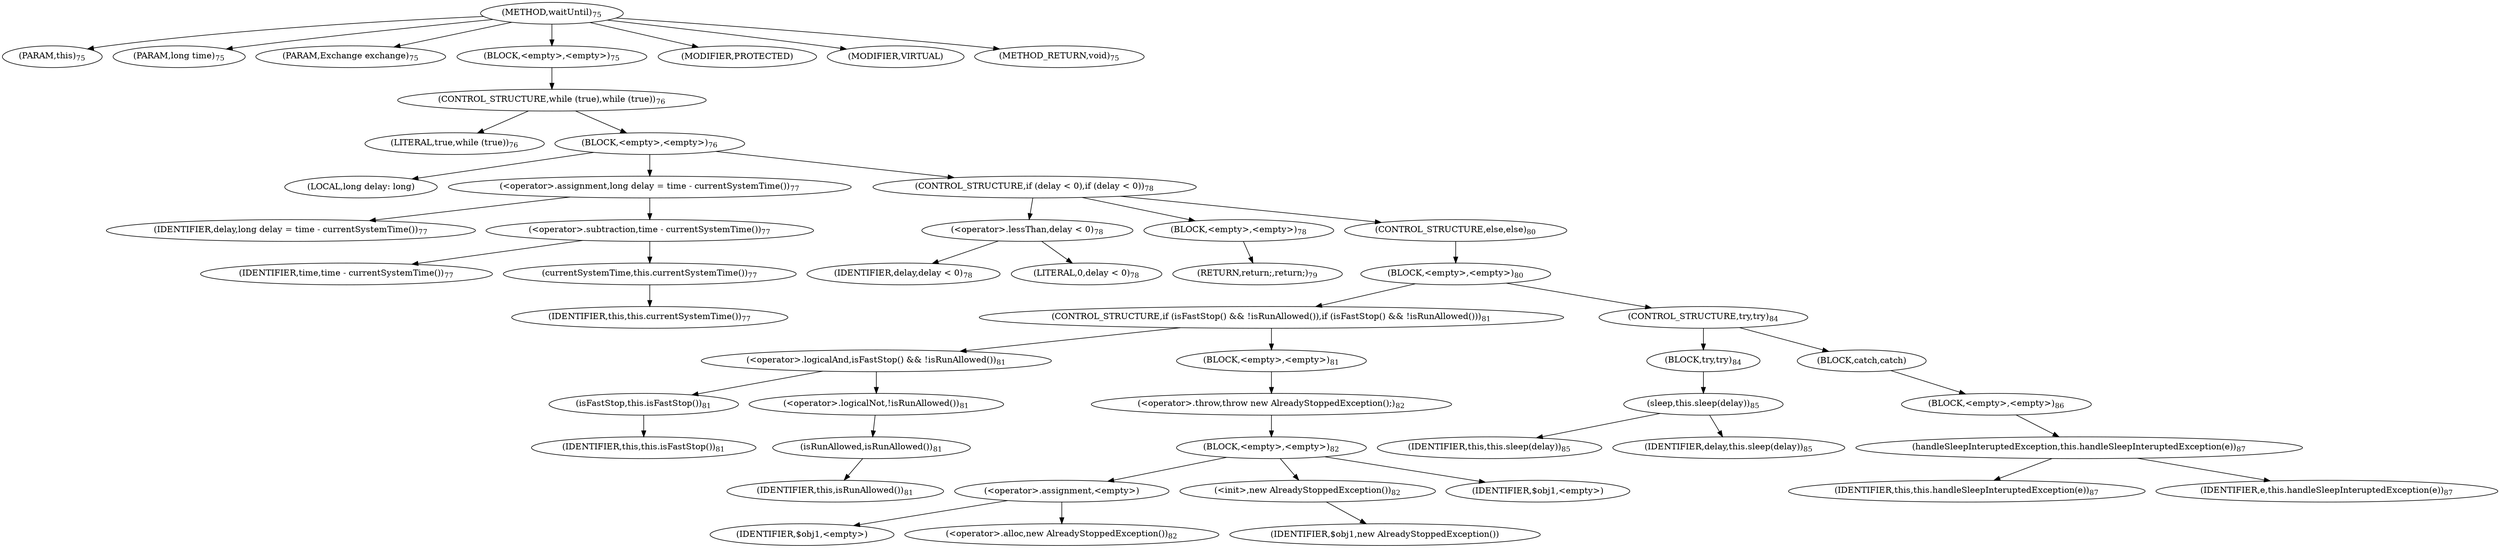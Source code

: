 digraph "waitUntil" {  
"109" [label = <(METHOD,waitUntil)<SUB>75</SUB>> ]
"10" [label = <(PARAM,this)<SUB>75</SUB>> ]
"110" [label = <(PARAM,long time)<SUB>75</SUB>> ]
"111" [label = <(PARAM,Exchange exchange)<SUB>75</SUB>> ]
"112" [label = <(BLOCK,&lt;empty&gt;,&lt;empty&gt;)<SUB>75</SUB>> ]
"113" [label = <(CONTROL_STRUCTURE,while (true),while (true))<SUB>76</SUB>> ]
"114" [label = <(LITERAL,true,while (true))<SUB>76</SUB>> ]
"115" [label = <(BLOCK,&lt;empty&gt;,&lt;empty&gt;)<SUB>76</SUB>> ]
"116" [label = <(LOCAL,long delay: long)> ]
"117" [label = <(&lt;operator&gt;.assignment,long delay = time - currentSystemTime())<SUB>77</SUB>> ]
"118" [label = <(IDENTIFIER,delay,long delay = time - currentSystemTime())<SUB>77</SUB>> ]
"119" [label = <(&lt;operator&gt;.subtraction,time - currentSystemTime())<SUB>77</SUB>> ]
"120" [label = <(IDENTIFIER,time,time - currentSystemTime())<SUB>77</SUB>> ]
"121" [label = <(currentSystemTime,this.currentSystemTime())<SUB>77</SUB>> ]
"9" [label = <(IDENTIFIER,this,this.currentSystemTime())<SUB>77</SUB>> ]
"122" [label = <(CONTROL_STRUCTURE,if (delay &lt; 0),if (delay &lt; 0))<SUB>78</SUB>> ]
"123" [label = <(&lt;operator&gt;.lessThan,delay &lt; 0)<SUB>78</SUB>> ]
"124" [label = <(IDENTIFIER,delay,delay &lt; 0)<SUB>78</SUB>> ]
"125" [label = <(LITERAL,0,delay &lt; 0)<SUB>78</SUB>> ]
"126" [label = <(BLOCK,&lt;empty&gt;,&lt;empty&gt;)<SUB>78</SUB>> ]
"127" [label = <(RETURN,return;,return;)<SUB>79</SUB>> ]
"128" [label = <(CONTROL_STRUCTURE,else,else)<SUB>80</SUB>> ]
"129" [label = <(BLOCK,&lt;empty&gt;,&lt;empty&gt;)<SUB>80</SUB>> ]
"130" [label = <(CONTROL_STRUCTURE,if (isFastStop() &amp;&amp; !isRunAllowed()),if (isFastStop() &amp;&amp; !isRunAllowed()))<SUB>81</SUB>> ]
"131" [label = <(&lt;operator&gt;.logicalAnd,isFastStop() &amp;&amp; !isRunAllowed())<SUB>81</SUB>> ]
"132" [label = <(isFastStop,this.isFastStop())<SUB>81</SUB>> ]
"11" [label = <(IDENTIFIER,this,this.isFastStop())<SUB>81</SUB>> ]
"133" [label = <(&lt;operator&gt;.logicalNot,!isRunAllowed())<SUB>81</SUB>> ]
"134" [label = <(isRunAllowed,isRunAllowed())<SUB>81</SUB>> ]
"12" [label = <(IDENTIFIER,this,isRunAllowed())<SUB>81</SUB>> ]
"135" [label = <(BLOCK,&lt;empty&gt;,&lt;empty&gt;)<SUB>81</SUB>> ]
"136" [label = <(&lt;operator&gt;.throw,throw new AlreadyStoppedException();)<SUB>82</SUB>> ]
"137" [label = <(BLOCK,&lt;empty&gt;,&lt;empty&gt;)<SUB>82</SUB>> ]
"138" [label = <(&lt;operator&gt;.assignment,&lt;empty&gt;)> ]
"139" [label = <(IDENTIFIER,$obj1,&lt;empty&gt;)> ]
"140" [label = <(&lt;operator&gt;.alloc,new AlreadyStoppedException())<SUB>82</SUB>> ]
"141" [label = <(&lt;init&gt;,new AlreadyStoppedException())<SUB>82</SUB>> ]
"142" [label = <(IDENTIFIER,$obj1,new AlreadyStoppedException())> ]
"143" [label = <(IDENTIFIER,$obj1,&lt;empty&gt;)> ]
"144" [label = <(CONTROL_STRUCTURE,try,try)<SUB>84</SUB>> ]
"145" [label = <(BLOCK,try,try)<SUB>84</SUB>> ]
"146" [label = <(sleep,this.sleep(delay))<SUB>85</SUB>> ]
"13" [label = <(IDENTIFIER,this,this.sleep(delay))<SUB>85</SUB>> ]
"147" [label = <(IDENTIFIER,delay,this.sleep(delay))<SUB>85</SUB>> ]
"148" [label = <(BLOCK,catch,catch)> ]
"149" [label = <(BLOCK,&lt;empty&gt;,&lt;empty&gt;)<SUB>86</SUB>> ]
"150" [label = <(handleSleepInteruptedException,this.handleSleepInteruptedException(e))<SUB>87</SUB>> ]
"14" [label = <(IDENTIFIER,this,this.handleSleepInteruptedException(e))<SUB>87</SUB>> ]
"151" [label = <(IDENTIFIER,e,this.handleSleepInteruptedException(e))<SUB>87</SUB>> ]
"152" [label = <(MODIFIER,PROTECTED)> ]
"153" [label = <(MODIFIER,VIRTUAL)> ]
"154" [label = <(METHOD_RETURN,void)<SUB>75</SUB>> ]
  "109" -> "10" 
  "109" -> "110" 
  "109" -> "111" 
  "109" -> "112" 
  "109" -> "152" 
  "109" -> "153" 
  "109" -> "154" 
  "112" -> "113" 
  "113" -> "114" 
  "113" -> "115" 
  "115" -> "116" 
  "115" -> "117" 
  "115" -> "122" 
  "117" -> "118" 
  "117" -> "119" 
  "119" -> "120" 
  "119" -> "121" 
  "121" -> "9" 
  "122" -> "123" 
  "122" -> "126" 
  "122" -> "128" 
  "123" -> "124" 
  "123" -> "125" 
  "126" -> "127" 
  "128" -> "129" 
  "129" -> "130" 
  "129" -> "144" 
  "130" -> "131" 
  "130" -> "135" 
  "131" -> "132" 
  "131" -> "133" 
  "132" -> "11" 
  "133" -> "134" 
  "134" -> "12" 
  "135" -> "136" 
  "136" -> "137" 
  "137" -> "138" 
  "137" -> "141" 
  "137" -> "143" 
  "138" -> "139" 
  "138" -> "140" 
  "141" -> "142" 
  "144" -> "145" 
  "144" -> "148" 
  "145" -> "146" 
  "146" -> "13" 
  "146" -> "147" 
  "148" -> "149" 
  "149" -> "150" 
  "150" -> "14" 
  "150" -> "151" 
}
